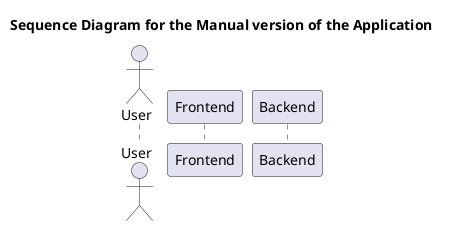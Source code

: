 @startuml
'https://plantuml.com/sequence-diagram

title Sequence Diagram for the Manual version of the Application

' Actors '
actor           User            as User
participant     Frontend        as Frontend
participant     Backend         as Backend





@enduml